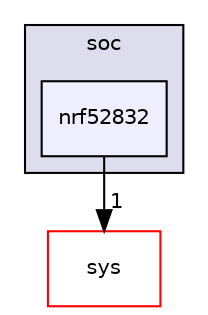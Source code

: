 digraph "src/sys/arm/soc/nrf52832" {
  compound=true
  node [ fontsize="10", fontname="Helvetica"];
  edge [ labelfontsize="10", labelfontname="Helvetica"];
  subgraph clusterdir_5ad754ae98f32b393e26c48d03c0f17d {
    graph [ bgcolor="#ddddee", pencolor="black", label="soc" fontname="Helvetica", fontsize="10", URL="dir_5ad754ae98f32b393e26c48d03c0f17d.html"]
  dir_724f7ebe9392065bf8ad9540e8075d17 [shape=box, label="nrf52832", style="filled", fillcolor="#eeeeff", pencolor="black", URL="dir_724f7ebe9392065bf8ad9540e8075d17.html"];
  }
  dir_c529fe1005f766361284165817aae3f9 [shape=box label="sys" fillcolor="white" style="filled" color="red" URL="dir_c529fe1005f766361284165817aae3f9.html"];
  dir_724f7ebe9392065bf8ad9540e8075d17->dir_c529fe1005f766361284165817aae3f9 [headlabel="1", labeldistance=1.5 headhref="dir_000013_000027.html"];
}
